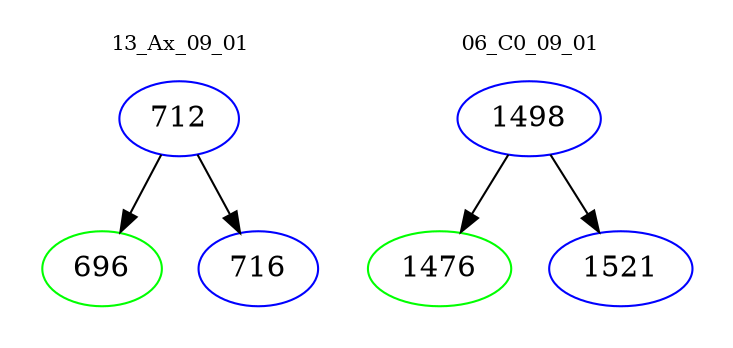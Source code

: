 digraph{
subgraph cluster_0 {
color = white
label = "13_Ax_09_01";
fontsize=10;
T0_712 [label="712", color="blue"]
T0_712 -> T0_696 [color="black"]
T0_696 [label="696", color="green"]
T0_712 -> T0_716 [color="black"]
T0_716 [label="716", color="blue"]
}
subgraph cluster_1 {
color = white
label = "06_C0_09_01";
fontsize=10;
T1_1498 [label="1498", color="blue"]
T1_1498 -> T1_1476 [color="black"]
T1_1476 [label="1476", color="green"]
T1_1498 -> T1_1521 [color="black"]
T1_1521 [label="1521", color="blue"]
}
}
